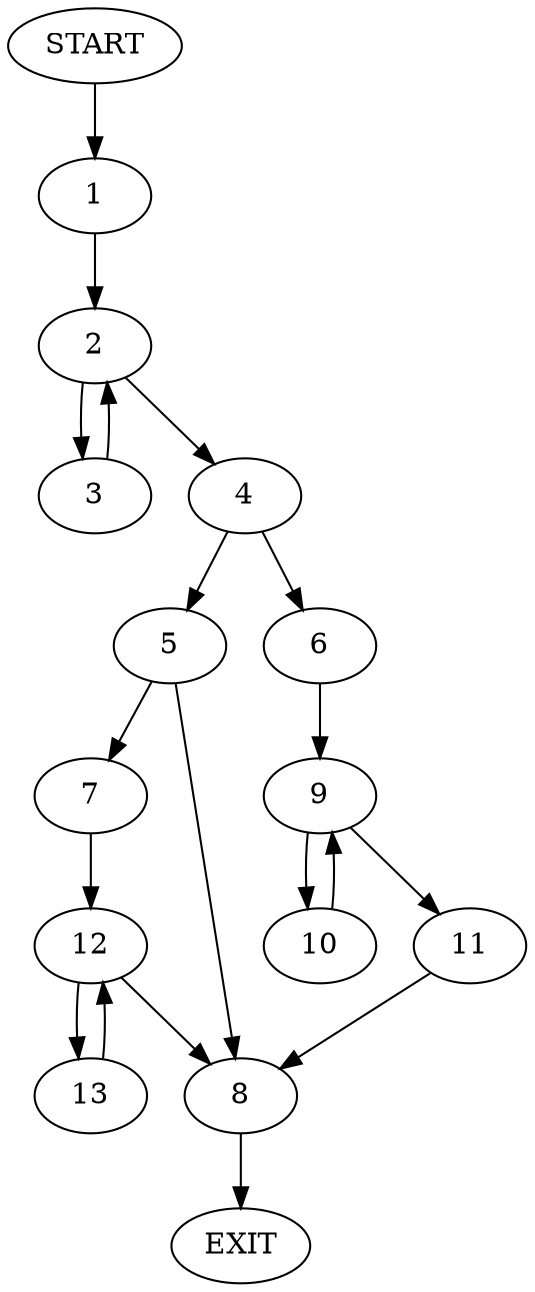 digraph {
0 [label="START"]
14 [label="EXIT"]
0 -> 1
1 -> 2
2 -> 3
2 -> 4
3 -> 2
4 -> 5
4 -> 6
5 -> 7
5 -> 8
6 -> 9
9 -> 10
9 -> 11
10 -> 9
11 -> 8
8 -> 14
7 -> 12
12 -> 13
12 -> 8
13 -> 12
}
